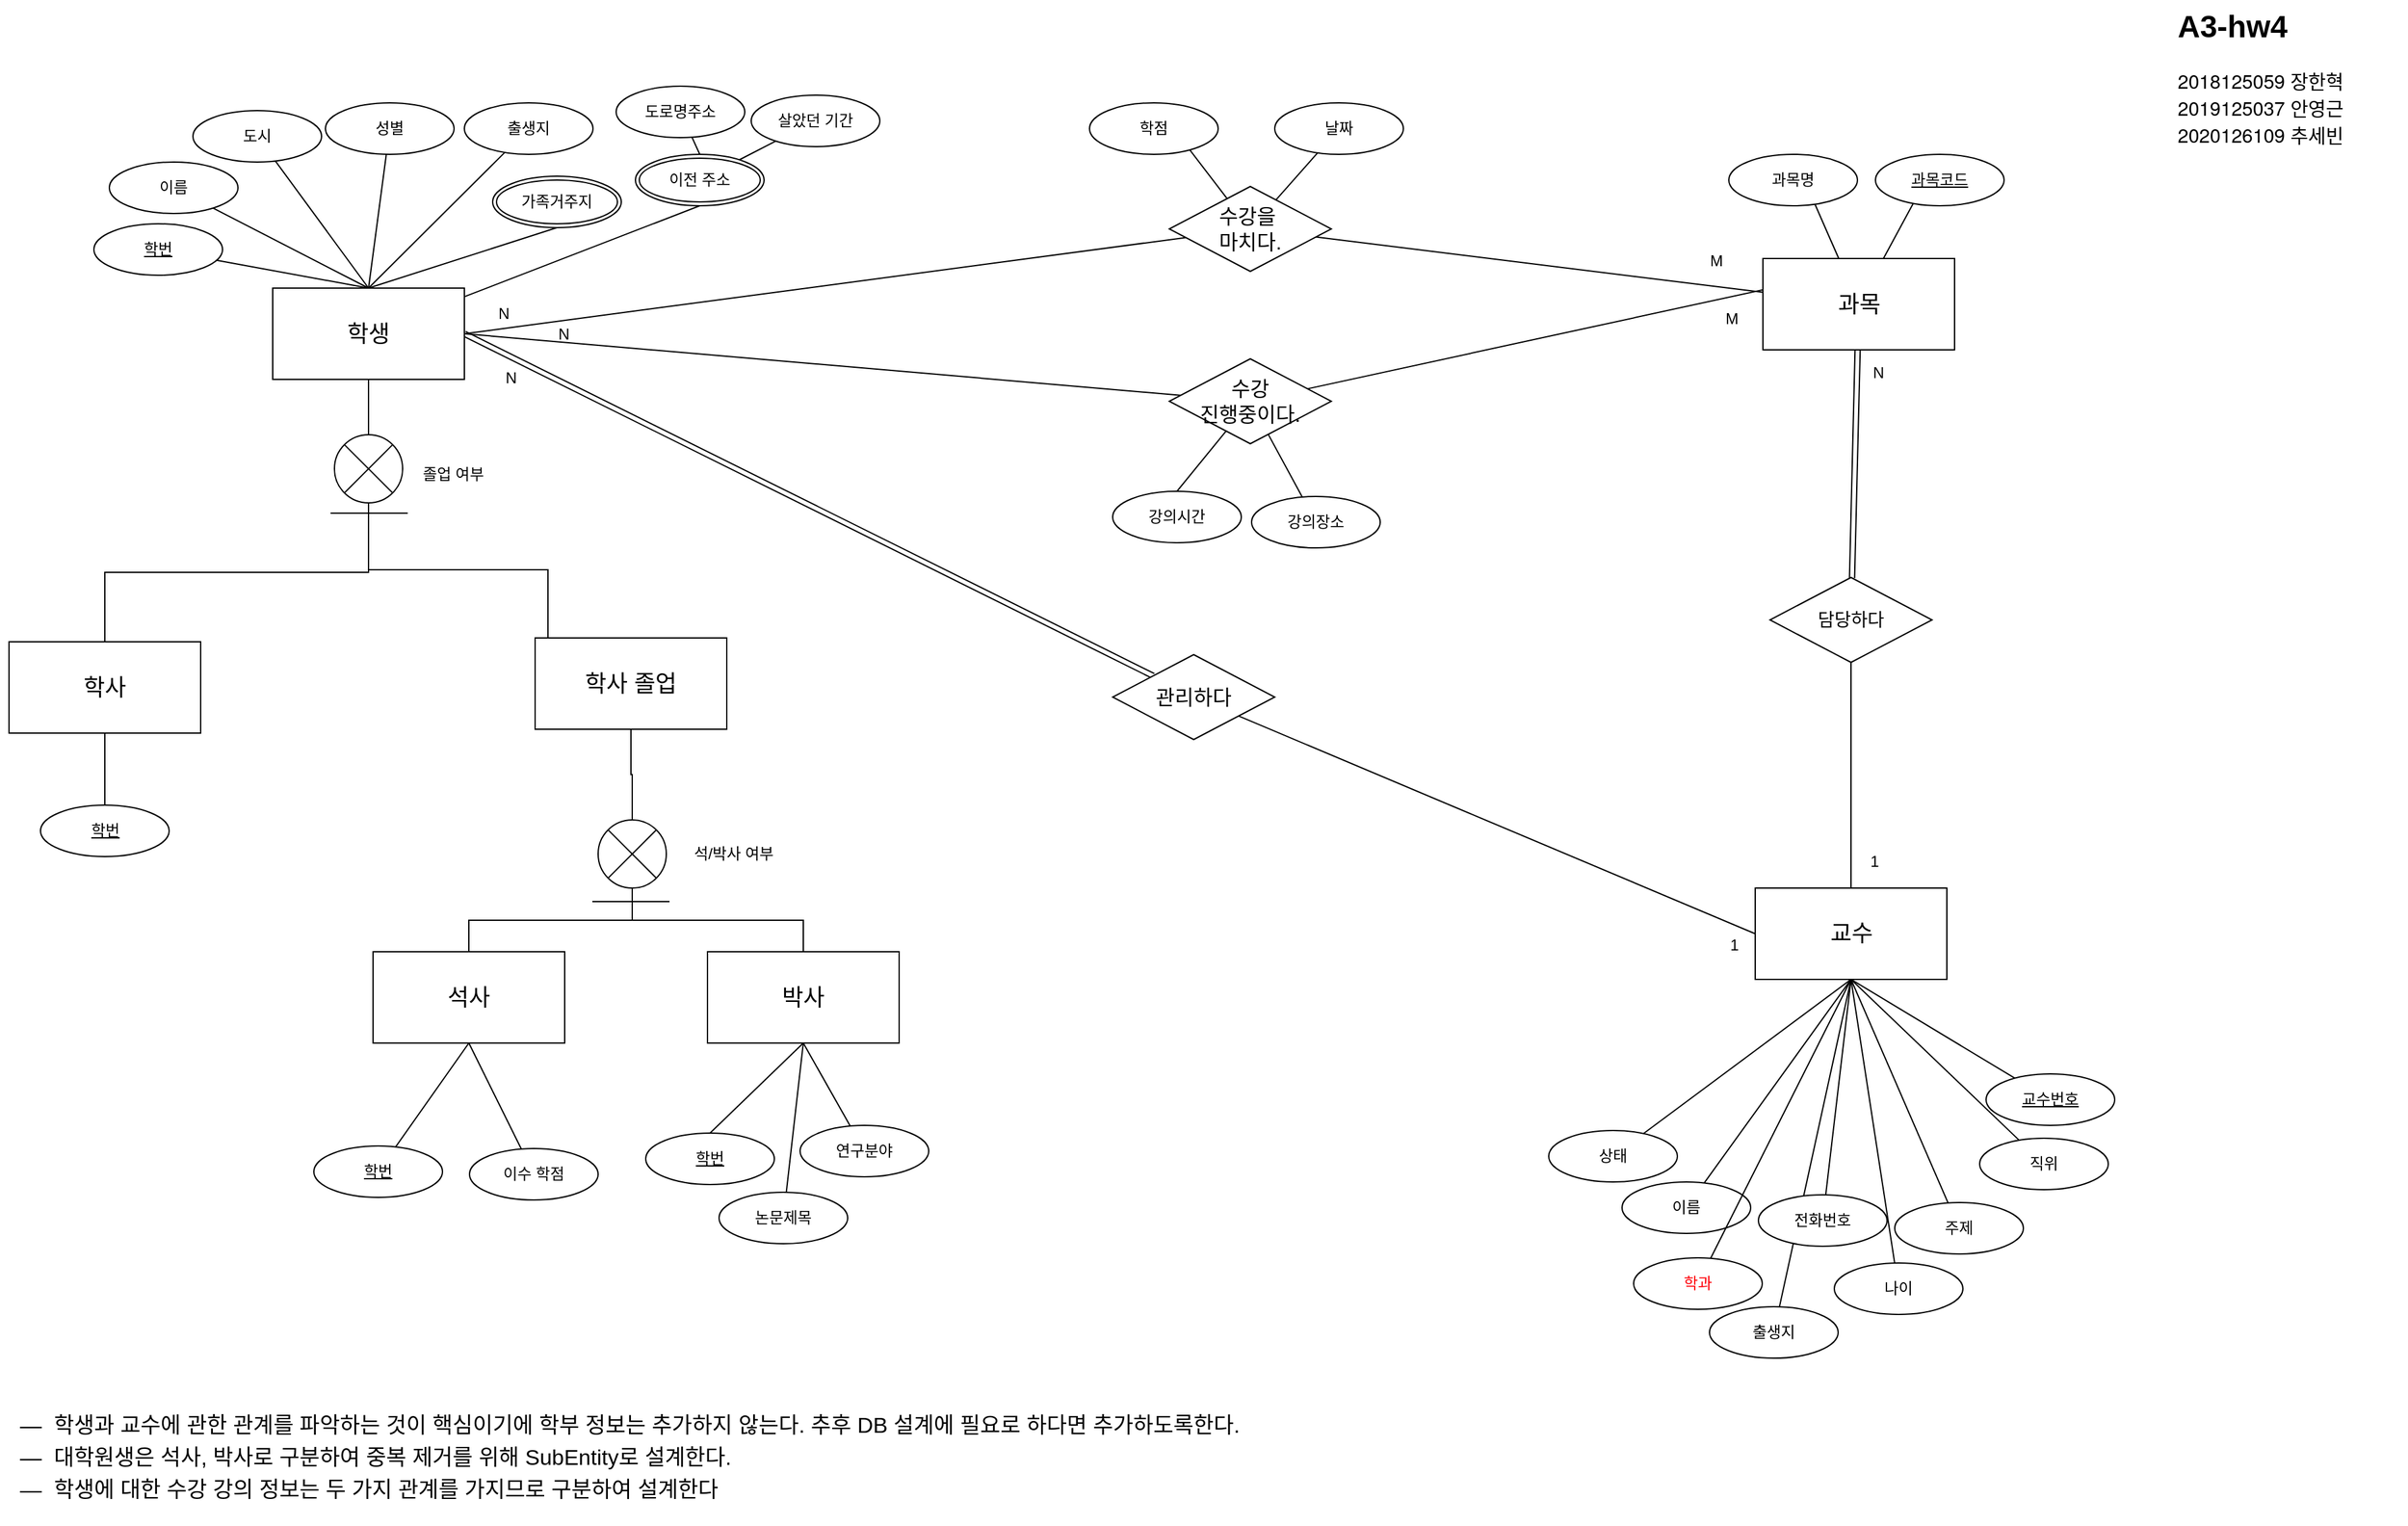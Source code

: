 <mxfile version="24.2.2" type="github">
  <diagram name="페이지-1" id="7VR-YZdjgw9keZSOpcH8">
    <mxGraphModel dx="2606" dy="1954" grid="0" gridSize="10" guides="1" tooltips="1" connect="1" arrows="1" fold="1" page="1" pageScale="1" pageWidth="1920" pageHeight="1200" math="0" shadow="0">
      <root>
        <mxCell id="0" />
        <mxCell id="1" parent="0" />
        <mxCell id="dzRAiHNFtbagDPupk4Ih-3" style="rounded=0;orthogonalLoop=1;jettySize=auto;html=1;endArrow=none;endFill=0;" parent="1" source="dzRAiHNFtbagDPupk4Ih-1" target="dzRAiHNFtbagDPupk4Ih-2" edge="1">
          <mxGeometry relative="1" as="geometry" />
        </mxCell>
        <mxCell id="WuKkELYWbVebZwCjvSoB-17" style="rounded=0;orthogonalLoop=1;jettySize=auto;html=1;entryX=0;entryY=0;entryDx=0;entryDy=0;endArrow=none;endFill=0;shape=link;exitX=1;exitY=0.5;exitDx=0;exitDy=0;" edge="1" parent="1" source="dzRAiHNFtbagDPupk4Ih-1" target="dzRAiHNFtbagDPupk4Ih-75">
          <mxGeometry relative="1" as="geometry" />
        </mxCell>
        <mxCell id="dzRAiHNFtbagDPupk4Ih-1" value="&lt;font style=&quot;font-size: 18px;&quot;&gt;학생&lt;/font&gt;" style="whiteSpace=wrap;html=1;align=center;" parent="1" vertex="1">
          <mxGeometry x="243" y="242" width="149" height="71" as="geometry" />
        </mxCell>
        <mxCell id="dzRAiHNFtbagDPupk4Ih-9" style="edgeStyle=elbowEdgeStyle;rounded=0;orthogonalLoop=1;jettySize=auto;html=1;elbow=vertical;endArrow=none;endFill=0;" parent="1" source="dzRAiHNFtbagDPupk4Ih-2" target="dzRAiHNFtbagDPupk4Ih-7" edge="1">
          <mxGeometry relative="1" as="geometry" />
        </mxCell>
        <mxCell id="dzRAiHNFtbagDPupk4Ih-10" style="edgeStyle=elbowEdgeStyle;rounded=0;orthogonalLoop=1;jettySize=auto;html=1;elbow=vertical;endArrow=none;endFill=0;" parent="1" source="dzRAiHNFtbagDPupk4Ih-2" target="dzRAiHNFtbagDPupk4Ih-6" edge="1">
          <mxGeometry relative="1" as="geometry">
            <Array as="points">
              <mxPoint x="457" y="461" />
            </Array>
          </mxGeometry>
        </mxCell>
        <mxCell id="dzRAiHNFtbagDPupk4Ih-2" value="" style="shape=sumEllipse;perimeter=ellipsePerimeter;whiteSpace=wrap;html=1;backgroundOutline=1;" parent="1" vertex="1">
          <mxGeometry x="291" y="356" width="53" height="53" as="geometry" />
        </mxCell>
        <mxCell id="dzRAiHNFtbagDPupk4Ih-52" style="edgeStyle=orthogonalEdgeStyle;rounded=0;orthogonalLoop=1;jettySize=auto;html=1;endArrow=none;endFill=0;" parent="1" source="dzRAiHNFtbagDPupk4Ih-6" target="dzRAiHNFtbagDPupk4Ih-51" edge="1">
          <mxGeometry relative="1" as="geometry" />
        </mxCell>
        <mxCell id="dzRAiHNFtbagDPupk4Ih-6" value="&lt;font style=&quot;font-size: 18px;&quot;&gt;학사 졸업&lt;/font&gt;" style="whiteSpace=wrap;html=1;align=center;" parent="1" vertex="1">
          <mxGeometry x="447" y="514" width="149" height="71" as="geometry" />
        </mxCell>
        <mxCell id="dzRAiHNFtbagDPupk4Ih-18" style="rounded=0;orthogonalLoop=1;jettySize=auto;html=1;endArrow=none;endFill=0;exitX=1;exitY=0.5;exitDx=0;exitDy=0;" parent="1" source="dzRAiHNFtbagDPupk4Ih-1" target="dzRAiHNFtbagDPupk4Ih-11" edge="1">
          <mxGeometry relative="1" as="geometry">
            <mxPoint x="394" y="278" as="sourcePoint" />
          </mxGeometry>
        </mxCell>
        <mxCell id="dzRAiHNFtbagDPupk4Ih-19" style="rounded=0;orthogonalLoop=1;jettySize=auto;html=1;endArrow=none;endFill=0;exitX=1;exitY=0.5;exitDx=0;exitDy=0;" parent="1" source="dzRAiHNFtbagDPupk4Ih-1" target="dzRAiHNFtbagDPupk4Ih-16" edge="1">
          <mxGeometry relative="1" as="geometry" />
        </mxCell>
        <mxCell id="dzRAiHNFtbagDPupk4Ih-7" value="&lt;font style=&quot;font-size: 18px;&quot;&gt;학사&lt;/font&gt;" style="whiteSpace=wrap;html=1;align=center;" parent="1" vertex="1">
          <mxGeometry x="38" y="517" width="149" height="71" as="geometry" />
        </mxCell>
        <mxCell id="dzRAiHNFtbagDPupk4Ih-21" style="rounded=0;orthogonalLoop=1;jettySize=auto;html=1;endArrow=none;endFill=0;" parent="1" source="dzRAiHNFtbagDPupk4Ih-11" target="dzRAiHNFtbagDPupk4Ih-20" edge="1">
          <mxGeometry relative="1" as="geometry" />
        </mxCell>
        <mxCell id="dzRAiHNFtbagDPupk4Ih-37" style="rounded=0;orthogonalLoop=1;jettySize=auto;html=1;entryX=0.5;entryY=0;entryDx=0;entryDy=0;endArrow=none;endFill=0;" parent="1" source="dzRAiHNFtbagDPupk4Ih-11" target="dzRAiHNFtbagDPupk4Ih-34" edge="1">
          <mxGeometry relative="1" as="geometry" />
        </mxCell>
        <mxCell id="dzRAiHNFtbagDPupk4Ih-39" style="rounded=0;orthogonalLoop=1;jettySize=auto;html=1;endArrow=none;endFill=0;" parent="1" source="dzRAiHNFtbagDPupk4Ih-11" target="dzRAiHNFtbagDPupk4Ih-38" edge="1">
          <mxGeometry relative="1" as="geometry" />
        </mxCell>
        <mxCell id="dzRAiHNFtbagDPupk4Ih-11" value="&lt;font style=&quot;font-size: 16px;&quot;&gt;수강을&amp;nbsp;&lt;/font&gt;&lt;div style=&quot;font-size: 16px;&quot;&gt;&lt;font style=&quot;font-size: 16px;&quot;&gt;마치다.&lt;/font&gt;&lt;/div&gt;" style="shape=rhombus;perimeter=rhombusPerimeter;whiteSpace=wrap;html=1;align=center;" parent="1" vertex="1">
          <mxGeometry x="940" y="163" width="126" height="66" as="geometry" />
        </mxCell>
        <mxCell id="dzRAiHNFtbagDPupk4Ih-48" style="rounded=0;orthogonalLoop=1;jettySize=auto;html=1;endArrow=none;endFill=0;exitX=0.5;exitY=1;exitDx=0;exitDy=0;" parent="1" source="dzRAiHNFtbagDPupk4Ih-12" target="dzRAiHNFtbagDPupk4Ih-44" edge="1">
          <mxGeometry relative="1" as="geometry" />
        </mxCell>
        <mxCell id="dzRAiHNFtbagDPupk4Ih-12" value="&lt;font style=&quot;font-size: 18px;&quot;&gt;석사&lt;/font&gt;" style="whiteSpace=wrap;html=1;align=center;" parent="1" vertex="1">
          <mxGeometry x="321" y="758" width="149" height="71" as="geometry" />
        </mxCell>
        <mxCell id="dzRAiHNFtbagDPupk4Ih-49" style="rounded=0;orthogonalLoop=1;jettySize=auto;html=1;entryX=0.5;entryY=0;entryDx=0;entryDy=0;endArrow=none;endFill=0;exitX=0.5;exitY=1;exitDx=0;exitDy=0;" parent="1" source="dzRAiHNFtbagDPupk4Ih-13" target="dzRAiHNFtbagDPupk4Ih-43" edge="1">
          <mxGeometry relative="1" as="geometry" />
        </mxCell>
        <mxCell id="dzRAiHNFtbagDPupk4Ih-13" value="&lt;font style=&quot;font-size: 18px;&quot;&gt;박사&lt;/font&gt;" style="whiteSpace=wrap;html=1;align=center;" parent="1" vertex="1">
          <mxGeometry x="581" y="758" width="149" height="71" as="geometry" />
        </mxCell>
        <mxCell id="dzRAiHNFtbagDPupk4Ih-23" style="rounded=0;orthogonalLoop=1;jettySize=auto;html=1;entryX=0.75;entryY=0;entryDx=0;entryDy=0;endArrow=none;endFill=0;" parent="1" source="dzRAiHNFtbagDPupk4Ih-16" target="dzRAiHNFtbagDPupk4Ih-20" edge="1">
          <mxGeometry relative="1" as="geometry" />
        </mxCell>
        <mxCell id="dzRAiHNFtbagDPupk4Ih-29" style="rounded=0;orthogonalLoop=1;jettySize=auto;html=1;entryX=0.5;entryY=0;entryDx=0;entryDy=0;endArrow=none;endFill=0;" parent="1" source="dzRAiHNFtbagDPupk4Ih-16" target="dzRAiHNFtbagDPupk4Ih-28" edge="1">
          <mxGeometry relative="1" as="geometry" />
        </mxCell>
        <mxCell id="dzRAiHNFtbagDPupk4Ih-32" style="rounded=0;orthogonalLoop=1;jettySize=auto;html=1;endArrow=none;endFill=0;" parent="1" source="dzRAiHNFtbagDPupk4Ih-16" target="dzRAiHNFtbagDPupk4Ih-30" edge="1">
          <mxGeometry relative="1" as="geometry" />
        </mxCell>
        <mxCell id="dzRAiHNFtbagDPupk4Ih-16" value="&lt;span style=&quot;font-size: 16px;&quot;&gt;수강&lt;/span&gt;&lt;div&gt;&lt;span style=&quot;font-size: 16px;&quot;&gt;진행중이다.&lt;/span&gt;&lt;/div&gt;" style="shape=rhombus;perimeter=rhombusPerimeter;whiteSpace=wrap;html=1;align=center;" parent="1" vertex="1">
          <mxGeometry x="940" y="297" width="126" height="66" as="geometry" />
        </mxCell>
        <mxCell id="dzRAiHNFtbagDPupk4Ih-40" style="rounded=0;orthogonalLoop=1;jettySize=auto;html=1;endArrow=none;endFill=0;entryX=0.5;entryY=0;entryDx=0;entryDy=0;" parent="1" source="dzRAiHNFtbagDPupk4Ih-20" target="dzRAiHNFtbagDPupk4Ih-33" edge="1">
          <mxGeometry relative="1" as="geometry">
            <mxPoint x="1243.898" y="385.788" as="targetPoint" />
          </mxGeometry>
        </mxCell>
        <mxCell id="dzRAiHNFtbagDPupk4Ih-41" style="rounded=0;orthogonalLoop=1;jettySize=auto;html=1;endArrow=none;endFill=0;entryX=0.5;entryY=0;entryDx=0;entryDy=0;" parent="1" source="dzRAiHNFtbagDPupk4Ih-20" target="dzRAiHNFtbagDPupk4Ih-35" edge="1">
          <mxGeometry relative="1" as="geometry">
            <mxPoint x="1332" y="385" as="targetPoint" />
          </mxGeometry>
        </mxCell>
        <mxCell id="dzRAiHNFtbagDPupk4Ih-72" style="rounded=0;orthogonalLoop=1;jettySize=auto;html=1;endArrow=none;endFill=0;shape=link;" parent="1" source="dzRAiHNFtbagDPupk4Ih-20" target="dzRAiHNFtbagDPupk4Ih-70" edge="1">
          <mxGeometry relative="1" as="geometry" />
        </mxCell>
        <mxCell id="dzRAiHNFtbagDPupk4Ih-20" value="&lt;span style=&quot;font-size: 18px;&quot;&gt;과목&lt;/span&gt;" style="whiteSpace=wrap;html=1;align=center;" parent="1" vertex="1">
          <mxGeometry x="1401.5" y="219" width="149" height="71" as="geometry" />
        </mxCell>
        <mxCell id="dzRAiHNFtbagDPupk4Ih-28" value="강의시간" style="ellipse;whiteSpace=wrap;html=1;align=center;" parent="1" vertex="1">
          <mxGeometry x="896" y="400" width="100" height="40" as="geometry" />
        </mxCell>
        <mxCell id="dzRAiHNFtbagDPupk4Ih-30" value="강의장소" style="ellipse;whiteSpace=wrap;html=1;align=center;" parent="1" vertex="1">
          <mxGeometry x="1004" y="404" width="100" height="40" as="geometry" />
        </mxCell>
        <mxCell id="dzRAiHNFtbagDPupk4Ih-33" value="과목명" style="ellipse;whiteSpace=wrap;html=1;align=center;" parent="1" vertex="1">
          <mxGeometry x="1375" y="138" width="100" height="40" as="geometry" />
        </mxCell>
        <mxCell id="dzRAiHNFtbagDPupk4Ih-34" value="학점" style="ellipse;whiteSpace=wrap;html=1;align=center;" parent="1" vertex="1">
          <mxGeometry x="878" y="98" width="100" height="40" as="geometry" />
        </mxCell>
        <mxCell id="dzRAiHNFtbagDPupk4Ih-35" value="&lt;u&gt;과목코드&lt;/u&gt;" style="ellipse;whiteSpace=wrap;html=1;align=center;" parent="1" vertex="1">
          <mxGeometry x="1489" y="138" width="100" height="40" as="geometry" />
        </mxCell>
        <mxCell id="dzRAiHNFtbagDPupk4Ih-38" value="날짜" style="ellipse;whiteSpace=wrap;html=1;align=center;" parent="1" vertex="1">
          <mxGeometry x="1022" y="98" width="100" height="40" as="geometry" />
        </mxCell>
        <mxCell id="dzRAiHNFtbagDPupk4Ih-45" style="rounded=0;orthogonalLoop=1;jettySize=auto;html=1;endArrow=none;endFill=0;entryX=0.5;entryY=0;entryDx=0;entryDy=0;" parent="1" source="dzRAiHNFtbagDPupk4Ih-42" target="dzRAiHNFtbagDPupk4Ih-1" edge="1">
          <mxGeometry relative="1" as="geometry" />
        </mxCell>
        <mxCell id="dzRAiHNFtbagDPupk4Ih-42" value="&lt;u&gt;학번&lt;/u&gt;" style="ellipse;whiteSpace=wrap;html=1;align=center;" parent="1" vertex="1">
          <mxGeometry x="104" y="192" width="100" height="40" as="geometry" />
        </mxCell>
        <mxCell id="dzRAiHNFtbagDPupk4Ih-43" value="&lt;u&gt;학번&lt;/u&gt;" style="ellipse;whiteSpace=wrap;html=1;align=center;" parent="1" vertex="1">
          <mxGeometry x="533" y="899" width="100" height="40" as="geometry" />
        </mxCell>
        <mxCell id="dzRAiHNFtbagDPupk4Ih-44" value="&lt;u&gt;학번&lt;/u&gt;" style="ellipse;whiteSpace=wrap;html=1;align=center;" parent="1" vertex="1">
          <mxGeometry x="275" y="909" width="100" height="40" as="geometry" />
        </mxCell>
        <mxCell id="dzRAiHNFtbagDPupk4Ih-47" style="edgeStyle=orthogonalEdgeStyle;rounded=0;orthogonalLoop=1;jettySize=auto;html=1;endArrow=none;endFill=0;" parent="1" source="dzRAiHNFtbagDPupk4Ih-46" target="dzRAiHNFtbagDPupk4Ih-7" edge="1">
          <mxGeometry relative="1" as="geometry" />
        </mxCell>
        <mxCell id="dzRAiHNFtbagDPupk4Ih-46" value="&lt;u&gt;학번&lt;/u&gt;" style="ellipse;whiteSpace=wrap;html=1;align=center;" parent="1" vertex="1">
          <mxGeometry x="62.5" y="644" width="100" height="40" as="geometry" />
        </mxCell>
        <mxCell id="dzRAiHNFtbagDPupk4Ih-50" value="졸업 여부" style="text;html=1;align=center;verticalAlign=middle;resizable=0;points=[];autosize=1;strokeColor=none;fillColor=none;" parent="1" vertex="1">
          <mxGeometry x="351" y="374" width="63" height="26" as="geometry" />
        </mxCell>
        <mxCell id="dzRAiHNFtbagDPupk4Ih-53" style="edgeStyle=elbowEdgeStyle;rounded=0;orthogonalLoop=1;jettySize=auto;html=1;elbow=vertical;endArrow=none;endFill=0;" parent="1" source="dzRAiHNFtbagDPupk4Ih-51" target="dzRAiHNFtbagDPupk4Ih-12" edge="1">
          <mxGeometry relative="1" as="geometry" />
        </mxCell>
        <mxCell id="dzRAiHNFtbagDPupk4Ih-54" style="edgeStyle=elbowEdgeStyle;rounded=0;orthogonalLoop=1;jettySize=auto;html=1;elbow=vertical;endArrow=none;endFill=0;" parent="1" source="dzRAiHNFtbagDPupk4Ih-51" target="dzRAiHNFtbagDPupk4Ih-13" edge="1">
          <mxGeometry relative="1" as="geometry" />
        </mxCell>
        <mxCell id="dzRAiHNFtbagDPupk4Ih-51" value="" style="shape=sumEllipse;perimeter=ellipsePerimeter;whiteSpace=wrap;html=1;backgroundOutline=1;" parent="1" vertex="1">
          <mxGeometry x="496" y="655.5" width="53" height="53" as="geometry" />
        </mxCell>
        <mxCell id="dzRAiHNFtbagDPupk4Ih-59" style="rounded=0;orthogonalLoop=1;jettySize=auto;html=1;endArrow=none;endFill=0;entryX=0.5;entryY=0;entryDx=0;entryDy=0;" parent="1" source="dzRAiHNFtbagDPupk4Ih-55" target="dzRAiHNFtbagDPupk4Ih-1" edge="1">
          <mxGeometry relative="1" as="geometry" />
        </mxCell>
        <mxCell id="dzRAiHNFtbagDPupk4Ih-55" value="이름" style="ellipse;whiteSpace=wrap;html=1;align=center;" parent="1" vertex="1">
          <mxGeometry x="116" y="144" width="100" height="40" as="geometry" />
        </mxCell>
        <mxCell id="dzRAiHNFtbagDPupk4Ih-62" style="rounded=0;orthogonalLoop=1;jettySize=auto;html=1;endArrow=none;endFill=0;entryX=0.5;entryY=0;entryDx=0;entryDy=0;" parent="1" source="dzRAiHNFtbagDPupk4Ih-56" target="dzRAiHNFtbagDPupk4Ih-1" edge="1">
          <mxGeometry relative="1" as="geometry" />
        </mxCell>
        <mxCell id="dzRAiHNFtbagDPupk4Ih-56" value="성별" style="ellipse;whiteSpace=wrap;html=1;align=center;" parent="1" vertex="1">
          <mxGeometry x="284" y="98" width="100" height="40" as="geometry" />
        </mxCell>
        <mxCell id="dzRAiHNFtbagDPupk4Ih-60" style="rounded=0;orthogonalLoop=1;jettySize=auto;html=1;endArrow=none;endFill=0;entryX=0.5;entryY=0;entryDx=0;entryDy=0;" parent="1" source="dzRAiHNFtbagDPupk4Ih-57" target="dzRAiHNFtbagDPupk4Ih-1" edge="1">
          <mxGeometry relative="1" as="geometry" />
        </mxCell>
        <mxCell id="dzRAiHNFtbagDPupk4Ih-57" value="도시" style="ellipse;whiteSpace=wrap;html=1;align=center;" parent="1" vertex="1">
          <mxGeometry x="181" y="104" width="100" height="40" as="geometry" />
        </mxCell>
        <mxCell id="dzRAiHNFtbagDPupk4Ih-65" style="rounded=0;orthogonalLoop=1;jettySize=auto;html=1;endArrow=none;endFill=0;entryX=0.5;entryY=0;entryDx=0;entryDy=0;" parent="1" source="dzRAiHNFtbagDPupk4Ih-58" target="dzRAiHNFtbagDPupk4Ih-1" edge="1">
          <mxGeometry relative="1" as="geometry" />
        </mxCell>
        <mxCell id="dzRAiHNFtbagDPupk4Ih-58" value="출생지" style="ellipse;whiteSpace=wrap;html=1;align=center;" parent="1" vertex="1">
          <mxGeometry x="392" y="98" width="100" height="40" as="geometry" />
        </mxCell>
        <mxCell id="dzRAiHNFtbagDPupk4Ih-66" style="rounded=0;orthogonalLoop=1;jettySize=auto;html=1;endArrow=none;endFill=0;entryX=0.5;entryY=0;entryDx=0;entryDy=0;exitX=0.5;exitY=1;exitDx=0;exitDy=0;" parent="1" source="dzRAiHNFtbagDPupk4Ih-114" target="dzRAiHNFtbagDPupk4Ih-1" edge="1">
          <mxGeometry relative="1" as="geometry">
            <mxPoint x="431.949" y="187.351" as="sourcePoint" />
          </mxGeometry>
        </mxCell>
        <mxCell id="dzRAiHNFtbagDPupk4Ih-84" style="rounded=0;orthogonalLoop=1;jettySize=auto;html=1;endArrow=none;endFill=0;exitX=0.5;exitY=1;exitDx=0;exitDy=0;" parent="1" source="dzRAiHNFtbagDPupk4Ih-113" target="dzRAiHNFtbagDPupk4Ih-1" edge="1">
          <mxGeometry relative="1" as="geometry">
            <mxPoint x="554.832" y="180.217" as="sourcePoint" />
          </mxGeometry>
        </mxCell>
        <mxCell id="WuKkELYWbVebZwCjvSoB-20" style="rounded=0;orthogonalLoop=1;jettySize=auto;html=1;exitX=0.5;exitY=1;exitDx=0;exitDy=0;endArrow=none;endFill=0;" edge="1" parent="1" source="dzRAiHNFtbagDPupk4Ih-69" target="WuKkELYWbVebZwCjvSoB-19">
          <mxGeometry relative="1" as="geometry" />
        </mxCell>
        <mxCell id="dzRAiHNFtbagDPupk4Ih-69" value="&lt;font style=&quot;font-size: 18px;&quot;&gt;교수&lt;/font&gt;" style="whiteSpace=wrap;html=1;align=center;" parent="1" vertex="1">
          <mxGeometry x="1395.5" y="708.5" width="149" height="71" as="geometry" />
        </mxCell>
        <mxCell id="WuKkELYWbVebZwCjvSoB-21" style="edgeStyle=orthogonalEdgeStyle;rounded=0;orthogonalLoop=1;jettySize=auto;html=1;endArrow=none;endFill=0;" edge="1" parent="1" source="dzRAiHNFtbagDPupk4Ih-70" target="dzRAiHNFtbagDPupk4Ih-69">
          <mxGeometry relative="1" as="geometry" />
        </mxCell>
        <mxCell id="dzRAiHNFtbagDPupk4Ih-70" value="&lt;font style=&quot;font-size: 14px;&quot;&gt;담당하다&lt;/font&gt;" style="shape=rhombus;perimeter=rhombusPerimeter;whiteSpace=wrap;html=1;align=center;" parent="1" vertex="1">
          <mxGeometry x="1407" y="467" width="126" height="66" as="geometry" />
        </mxCell>
        <mxCell id="WuKkELYWbVebZwCjvSoB-18" style="rounded=0;orthogonalLoop=1;jettySize=auto;html=1;entryX=0;entryY=0.5;entryDx=0;entryDy=0;endArrow=none;endFill=0;" edge="1" parent="1" source="dzRAiHNFtbagDPupk4Ih-75" target="dzRAiHNFtbagDPupk4Ih-69">
          <mxGeometry relative="1" as="geometry" />
        </mxCell>
        <mxCell id="dzRAiHNFtbagDPupk4Ih-75" value="&lt;span style=&quot;font-size: 16px;&quot;&gt;관리하다&lt;/span&gt;" style="shape=rhombus;perimeter=rhombusPerimeter;whiteSpace=wrap;html=1;align=center;" parent="1" vertex="1">
          <mxGeometry x="896" y="527" width="126" height="66" as="geometry" />
        </mxCell>
        <mxCell id="dzRAiHNFtbagDPupk4Ih-78" value="1" style="text;html=1;align=center;verticalAlign=middle;resizable=0;points=[];autosize=1;strokeColor=none;fillColor=none;" parent="1" vertex="1">
          <mxGeometry x="1475" y="675" width="25" height="26" as="geometry" />
        </mxCell>
        <mxCell id="dzRAiHNFtbagDPupk4Ih-89" style="rounded=0;orthogonalLoop=1;jettySize=auto;html=1;entryX=0.5;entryY=1;entryDx=0;entryDy=0;endArrow=none;endFill=0;" parent="1" source="dzRAiHNFtbagDPupk4Ih-85" target="dzRAiHNFtbagDPupk4Ih-13" edge="1">
          <mxGeometry relative="1" as="geometry" />
        </mxCell>
        <mxCell id="dzRAiHNFtbagDPupk4Ih-85" value="논문제목" style="ellipse;whiteSpace=wrap;html=1;align=center;" parent="1" vertex="1">
          <mxGeometry x="590" y="945" width="100" height="40" as="geometry" />
        </mxCell>
        <mxCell id="dzRAiHNFtbagDPupk4Ih-88" style="rounded=0;orthogonalLoop=1;jettySize=auto;html=1;entryX=0.5;entryY=1;entryDx=0;entryDy=0;endArrow=none;endFill=0;" parent="1" source="dzRAiHNFtbagDPupk4Ih-86" target="dzRAiHNFtbagDPupk4Ih-13" edge="1">
          <mxGeometry relative="1" as="geometry" />
        </mxCell>
        <mxCell id="dzRAiHNFtbagDPupk4Ih-86" value="연구분야" style="ellipse;whiteSpace=wrap;html=1;align=center;" parent="1" vertex="1">
          <mxGeometry x="653" y="893" width="100" height="40" as="geometry" />
        </mxCell>
        <mxCell id="dzRAiHNFtbagDPupk4Ih-94" style="rounded=0;orthogonalLoop=1;jettySize=auto;html=1;entryX=0.5;entryY=1;entryDx=0;entryDy=0;endArrow=none;endFill=0;" parent="1" source="dzRAiHNFtbagDPupk4Ih-91" target="dzRAiHNFtbagDPupk4Ih-69" edge="1">
          <mxGeometry relative="1" as="geometry" />
        </mxCell>
        <mxCell id="dzRAiHNFtbagDPupk4Ih-91" value="이름&lt;span style=&quot;color: rgba(0, 0, 0, 0); font-family: monospace; font-size: 0px; text-align: start; text-wrap: nowrap;&quot;&gt;%3CmxGraphModel%3E%3Croot%3E%3CmxCell%20id%3D%220%22%2F%3E%3CmxCell%20id%3D%221%22%20parent%3D%220%22%2F%3E%3CmxCell%20id%3D%222%22%20value%3D%22%EB%85%BC%EB%AC%B8%EC%A0%9C%EB%AA%A9%22%20style%3D%22ellipse%3BwhiteSpace%3Dwrap%3Bhtml%3D1%3Balign%3Dcenter%3B%22%20vertex%3D%221%22%20parent%3D%221%22%3E%3CmxGeometry%20x%3D%221429%22%20y%3D%22700%22%20width%3D%22100%22%20height%3D%2240%22%20as%3D%22geometry%22%2F%3E%3C%2FmxCell%3E%3C%2Froot%3E%3C%2FmxGraphModel%3E&lt;/span&gt;" style="ellipse;whiteSpace=wrap;html=1;align=center;" parent="1" vertex="1">
          <mxGeometry x="1292" y="937" width="100" height="40" as="geometry" />
        </mxCell>
        <mxCell id="dzRAiHNFtbagDPupk4Ih-96" style="rounded=0;orthogonalLoop=1;jettySize=auto;html=1;entryX=0.5;entryY=1;entryDx=0;entryDy=0;endArrow=none;endFill=0;" parent="1" source="dzRAiHNFtbagDPupk4Ih-92" target="dzRAiHNFtbagDPupk4Ih-69" edge="1">
          <mxGeometry relative="1" as="geometry" />
        </mxCell>
        <mxCell id="dzRAiHNFtbagDPupk4Ih-92" value="나이" style="ellipse;whiteSpace=wrap;html=1;align=center;" parent="1" vertex="1">
          <mxGeometry x="1457" y="1000" width="100" height="40" as="geometry" />
        </mxCell>
        <mxCell id="dzRAiHNFtbagDPupk4Ih-95" style="rounded=0;orthogonalLoop=1;jettySize=auto;html=1;entryX=0.5;entryY=1;entryDx=0;entryDy=0;endArrow=none;endFill=0;" parent="1" source="dzRAiHNFtbagDPupk4Ih-93" target="dzRAiHNFtbagDPupk4Ih-69" edge="1">
          <mxGeometry relative="1" as="geometry" />
        </mxCell>
        <mxCell id="dzRAiHNFtbagDPupk4Ih-93" value="출생지" style="ellipse;whiteSpace=wrap;html=1;align=center;" parent="1" vertex="1">
          <mxGeometry x="1360" y="1034" width="100" height="40" as="geometry" />
        </mxCell>
        <mxCell id="dzRAiHNFtbagDPupk4Ih-102" style="rounded=0;orthogonalLoop=1;jettySize=auto;html=1;endArrow=none;endFill=0;entryX=0.5;entryY=1;entryDx=0;entryDy=0;" parent="1" source="dzRAiHNFtbagDPupk4Ih-97" target="dzRAiHNFtbagDPupk4Ih-69" edge="1">
          <mxGeometry relative="1" as="geometry">
            <mxPoint x="1779" y="367" as="targetPoint" />
          </mxGeometry>
        </mxCell>
        <mxCell id="dzRAiHNFtbagDPupk4Ih-97" value="&lt;font color=&quot;#ff0008&quot;&gt;학과&lt;/font&gt;" style="ellipse;whiteSpace=wrap;html=1;align=center;" parent="1" vertex="1">
          <mxGeometry x="1301" y="996" width="100" height="40" as="geometry" />
        </mxCell>
        <mxCell id="dzRAiHNFtbagDPupk4Ih-103" style="rounded=0;orthogonalLoop=1;jettySize=auto;html=1;entryX=0.5;entryY=1;entryDx=0;entryDy=0;endArrow=none;endFill=0;" parent="1" source="dzRAiHNFtbagDPupk4Ih-98" target="dzRAiHNFtbagDPupk4Ih-69" edge="1">
          <mxGeometry relative="1" as="geometry" />
        </mxCell>
        <mxCell id="dzRAiHNFtbagDPupk4Ih-98" value="전화번호" style="ellipse;whiteSpace=wrap;html=1;align=center;" parent="1" vertex="1">
          <mxGeometry x="1398" y="947" width="100" height="40" as="geometry" />
        </mxCell>
        <mxCell id="dzRAiHNFtbagDPupk4Ih-106" style="rounded=0;orthogonalLoop=1;jettySize=auto;html=1;endArrow=none;endFill=0;entryX=0.5;entryY=1;entryDx=0;entryDy=0;" parent="1" source="dzRAiHNFtbagDPupk4Ih-99" target="dzRAiHNFtbagDPupk4Ih-69" edge="1">
          <mxGeometry relative="1" as="geometry" />
        </mxCell>
        <mxCell id="dzRAiHNFtbagDPupk4Ih-99" value="상태" style="ellipse;whiteSpace=wrap;html=1;align=center;" parent="1" vertex="1">
          <mxGeometry x="1235" y="897" width="100" height="40" as="geometry" />
        </mxCell>
        <mxCell id="dzRAiHNFtbagDPupk4Ih-104" style="rounded=0;orthogonalLoop=1;jettySize=auto;html=1;endArrow=none;endFill=0;entryX=0.5;entryY=1;entryDx=0;entryDy=0;" parent="1" source="dzRAiHNFtbagDPupk4Ih-100" target="dzRAiHNFtbagDPupk4Ih-69" edge="1">
          <mxGeometry relative="1" as="geometry" />
        </mxCell>
        <mxCell id="dzRAiHNFtbagDPupk4Ih-100" value="주제" style="ellipse;whiteSpace=wrap;html=1;align=center;" parent="1" vertex="1">
          <mxGeometry x="1504" y="953" width="100" height="40" as="geometry" />
        </mxCell>
        <mxCell id="dzRAiHNFtbagDPupk4Ih-105" style="rounded=0;orthogonalLoop=1;jettySize=auto;html=1;entryX=0.5;entryY=1;entryDx=0;entryDy=0;endArrow=none;endFill=0;" parent="1" source="dzRAiHNFtbagDPupk4Ih-101" target="dzRAiHNFtbagDPupk4Ih-69" edge="1">
          <mxGeometry relative="1" as="geometry" />
        </mxCell>
        <mxCell id="dzRAiHNFtbagDPupk4Ih-101" value="직위" style="ellipse;whiteSpace=wrap;html=1;align=center;" parent="1" vertex="1">
          <mxGeometry x="1570" y="903" width="100" height="40" as="geometry" />
        </mxCell>
        <mxCell id="dzRAiHNFtbagDPupk4Ih-112" style="rounded=0;orthogonalLoop=1;jettySize=auto;html=1;endArrow=none;endFill=0;" parent="1" source="dzRAiHNFtbagDPupk4Ih-108" target="dzRAiHNFtbagDPupk4Ih-113" edge="1">
          <mxGeometry relative="1" as="geometry" />
        </mxCell>
        <mxCell id="dzRAiHNFtbagDPupk4Ih-108" value="살았던 기간" style="ellipse;whiteSpace=wrap;html=1;align=center;" parent="1" vertex="1">
          <mxGeometry x="615" y="92" width="100" height="40" as="geometry" />
        </mxCell>
        <mxCell id="dzRAiHNFtbagDPupk4Ih-111" style="rounded=0;orthogonalLoop=1;jettySize=auto;html=1;entryX=0.5;entryY=0;entryDx=0;entryDy=0;endArrow=none;endFill=0;" parent="1" source="dzRAiHNFtbagDPupk4Ih-109" target="dzRAiHNFtbagDPupk4Ih-113" edge="1">
          <mxGeometry relative="1" as="geometry" />
        </mxCell>
        <mxCell id="dzRAiHNFtbagDPupk4Ih-109" value="도로명주소" style="ellipse;whiteSpace=wrap;html=1;align=center;" parent="1" vertex="1">
          <mxGeometry x="510" y="85" width="100" height="40" as="geometry" />
        </mxCell>
        <mxCell id="dzRAiHNFtbagDPupk4Ih-113" value="이전 주소" style="ellipse;shape=doubleEllipse;margin=3;whiteSpace=wrap;html=1;align=center;" parent="1" vertex="1">
          <mxGeometry x="525" y="138" width="100" height="40" as="geometry" />
        </mxCell>
        <mxCell id="dzRAiHNFtbagDPupk4Ih-114" value="가족거주지" style="ellipse;shape=doubleEllipse;margin=3;whiteSpace=wrap;html=1;align=center;" parent="1" vertex="1">
          <mxGeometry x="414" y="155" width="100" height="40" as="geometry" />
        </mxCell>
        <mxCell id="WuKkELYWbVebZwCjvSoB-3" value="" style="line;strokeWidth=1;rotatable=0;dashed=0;labelPosition=right;align=left;verticalAlign=middle;spacingTop=0;spacingLeft=6;points=[];portConstraint=eastwest;" vertex="1" parent="1">
          <mxGeometry x="288" y="412" width="60" height="10" as="geometry" />
        </mxCell>
        <mxCell id="WuKkELYWbVebZwCjvSoB-5" value="" style="line;strokeWidth=1;rotatable=0;dashed=0;labelPosition=right;align=left;verticalAlign=middle;spacingTop=0;spacingLeft=6;points=[];portConstraint=eastwest;" vertex="1" parent="1">
          <mxGeometry x="491.5" y="718" width="60" height="2" as="geometry" />
        </mxCell>
        <mxCell id="WuKkELYWbVebZwCjvSoB-6" value="석/박사 여부" style="text;html=1;align=center;verticalAlign=middle;resizable=0;points=[];autosize=1;strokeColor=none;fillColor=none;" vertex="1" parent="1">
          <mxGeometry x="562" y="669" width="77" height="26" as="geometry" />
        </mxCell>
        <mxCell id="WuKkELYWbVebZwCjvSoB-8" style="rounded=0;orthogonalLoop=1;jettySize=auto;html=1;entryX=0.5;entryY=1;entryDx=0;entryDy=0;endArrow=none;endFill=0;" edge="1" parent="1" source="WuKkELYWbVebZwCjvSoB-7" target="dzRAiHNFtbagDPupk4Ih-12">
          <mxGeometry relative="1" as="geometry" />
        </mxCell>
        <mxCell id="WuKkELYWbVebZwCjvSoB-7" value="이수 학점" style="ellipse;whiteSpace=wrap;html=1;align=center;" vertex="1" parent="1">
          <mxGeometry x="396" y="911" width="100" height="40" as="geometry" />
        </mxCell>
        <mxCell id="WuKkELYWbVebZwCjvSoB-19" value="&lt;u&gt;교수번호&lt;/u&gt;" style="ellipse;whiteSpace=wrap;html=1;align=center;" vertex="1" parent="1">
          <mxGeometry x="1575" y="853" width="100" height="40" as="geometry" />
        </mxCell>
        <mxCell id="WuKkELYWbVebZwCjvSoB-22" value="N" style="text;html=1;align=center;verticalAlign=middle;resizable=0;points=[];autosize=1;strokeColor=none;fillColor=none;" vertex="1" parent="1">
          <mxGeometry x="1477" y="295" width="27" height="26" as="geometry" />
        </mxCell>
        <mxCell id="WuKkELYWbVebZwCjvSoB-23" value="M" style="text;html=1;align=center;verticalAlign=middle;resizable=0;points=[];autosize=1;strokeColor=none;fillColor=none;" vertex="1" parent="1">
          <mxGeometry x="1351" y="208" width="28" height="26" as="geometry" />
        </mxCell>
        <mxCell id="WuKkELYWbVebZwCjvSoB-24" value="N&amp;nbsp;" style="text;html=1;align=center;verticalAlign=middle;resizable=0;points=[];autosize=1;strokeColor=none;fillColor=none;" vertex="1" parent="1">
          <mxGeometry x="409" y="249" width="30" height="26" as="geometry" />
        </mxCell>
        <mxCell id="WuKkELYWbVebZwCjvSoB-25" value="N" style="text;html=1;align=center;verticalAlign=middle;resizable=0;points=[];autosize=1;strokeColor=none;fillColor=none;" vertex="1" parent="1">
          <mxGeometry x="455" y="264.5" width="27" height="26" as="geometry" />
        </mxCell>
        <mxCell id="WuKkELYWbVebZwCjvSoB-26" value="M" style="text;html=1;align=center;verticalAlign=middle;resizable=0;points=[];autosize=1;strokeColor=none;fillColor=none;" vertex="1" parent="1">
          <mxGeometry x="1363" y="253" width="28" height="26" as="geometry" />
        </mxCell>
        <mxCell id="WuKkELYWbVebZwCjvSoB-27" value="N" style="text;html=1;align=center;verticalAlign=middle;resizable=0;points=[];autosize=1;strokeColor=none;fillColor=none;" vertex="1" parent="1">
          <mxGeometry x="414" y="299" width="27" height="26" as="geometry" />
        </mxCell>
        <mxCell id="WuKkELYWbVebZwCjvSoB-28" value="1" style="text;html=1;align=center;verticalAlign=middle;resizable=0;points=[];autosize=1;strokeColor=none;fillColor=none;" vertex="1" parent="1">
          <mxGeometry x="1366" y="740" width="25" height="26" as="geometry" />
        </mxCell>
        <mxCell id="WuKkELYWbVebZwCjvSoB-30" value="&lt;ul style=&quot;list-style-type: &amp;quot;—&amp;nbsp;&amp;nbsp;&amp;quot;; font-size: 17px;&quot; class=&quot;ul2&quot;&gt;&lt;li style=&quot;margin: 0px; font-variant-numeric: normal; font-variant-east-asian: normal; font-variant-alternates: normal; font-kerning: auto; font-optical-sizing: auto; font-feature-settings: normal; font-variation-settings: normal; font-variant-position: normal; font-stretch: normal; line-height: normal;&quot; class=&quot;li1&quot;&gt;﻿﻿학생과 교수에 관한 관계를 파악하는 것이 핵심이기에 학부 정보는 추가하지 않는다. 추후 DB 설계에 필요로 하다면 추가하도록한다.&lt;/li&gt;&lt;li style=&quot;margin: 0px; font-variant-numeric: normal; font-variant-east-asian: normal; font-variant-alternates: normal; font-kerning: auto; font-optical-sizing: auto; font-feature-settings: normal; font-variation-settings: normal; font-variant-position: normal; font-stretch: normal; line-height: normal;&quot; class=&quot;li1&quot;&gt;﻿﻿대학원생은 석사, 박사로 구분하여 중복 제거를 위해 SubEntity로 설계한다.&lt;/li&gt;&lt;li style=&quot;margin: 0px; font-variant-numeric: normal; font-variant-east-asian: normal; font-variant-alternates: normal; font-kerning: auto; font-optical-sizing: auto; font-feature-settings: normal; font-variation-settings: normal; font-variant-position: normal; font-stretch: normal; line-height: normal;&quot; class=&quot;li1&quot;&gt;﻿﻿학생에 대한 수강 강의 정보는 두 가지 관계를 가지므로 구분하여 설계한다&lt;/li&gt;&lt;/ul&gt;" style="text;html=1;align=left;verticalAlign=middle;whiteSpace=wrap;rounded=0;" vertex="1" parent="1">
          <mxGeometry x="31" y="1134" width="965" height="30" as="geometry" />
        </mxCell>
        <mxCell id="WuKkELYWbVebZwCjvSoB-31" value="&lt;h1 style=&quot;margin-top: 0px;&quot;&gt;A3-hw4&lt;/h1&gt;&lt;p style=&quot;margin: 0px; font-variant-numeric: normal; font-variant-east-asian: normal; font-variant-alternates: normal; font-kerning: auto; font-optical-sizing: auto; font-feature-settings: normal; font-variation-settings: normal; font-variant-position: normal; font-stretch: normal; line-height: normal; font-family: &amp;quot;Helvetica Neue&amp;quot;; font-size: 15px;&quot; class=&quot;p1&quot;&gt;&lt;font style=&quot;font-size: 15px;&quot;&gt;2018125059 &lt;span style=&quot;font-variant-numeric: normal; font-variant-east-asian: normal; font-variant-alternates: normal; font-kerning: auto; font-optical-sizing: auto; font-feature-settings: normal; font-variation-settings: normal; font-variant-position: normal; font-stretch: normal; line-height: normal; font-family: &amp;quot;Apple SD Gothic Neo&amp;quot;;&quot; class=&quot;s1&quot;&gt;장한혁&lt;/span&gt;&lt;/font&gt;&lt;/p&gt;&lt;p style=&quot;margin: 0px; font-variant-numeric: normal; font-variant-east-asian: normal; font-variant-alternates: normal; font-kerning: auto; font-optical-sizing: auto; font-feature-settings: normal; font-variation-settings: normal; font-variant-position: normal; font-stretch: normal; line-height: normal; font-family: &amp;quot;Helvetica Neue&amp;quot;; font-size: 15px;&quot; class=&quot;p1&quot;&gt;&lt;font style=&quot;font-size: 15px;&quot;&gt;2019125037 &lt;span style=&quot;font-variant-numeric: normal; font-variant-east-asian: normal; font-variant-alternates: normal; font-kerning: auto; font-optical-sizing: auto; font-feature-settings: normal; font-variation-settings: normal; font-variant-position: normal; font-stretch: normal; line-height: normal; font-family: &amp;quot;Apple SD Gothic Neo&amp;quot;;&quot; class=&quot;s1&quot;&gt;안영근&lt;/span&gt;&lt;/font&gt;&lt;/p&gt;&lt;p style=&quot;margin: 0px; font-variant-numeric: normal; font-variant-east-asian: normal; font-variant-alternates: normal; font-kerning: auto; font-optical-sizing: auto; font-feature-settings: normal; font-variation-settings: normal; font-variant-position: normal; font-stretch: normal; line-height: normal; font-family: &amp;quot;Helvetica Neue&amp;quot;; font-size: 15px;&quot; class=&quot;p1&quot;&gt;&lt;font style=&quot;font-size: 15px;&quot;&gt;2020126109 &lt;span style=&quot;font-variant-numeric: normal; font-variant-east-asian: normal; font-variant-alternates: normal; font-kerning: auto; font-optical-sizing: auto; font-feature-settings: normal; font-variation-settings: normal; font-variant-position: normal; font-stretch: normal; line-height: normal; font-family: &amp;quot;Apple SD Gothic Neo&amp;quot;;&quot; class=&quot;s1&quot;&gt;추세빈&lt;/span&gt;&lt;/font&gt;&lt;/p&gt;" style="text;html=1;whiteSpace=wrap;overflow=hidden;rounded=0;" vertex="1" parent="1">
          <mxGeometry x="1722" y="18" width="180" height="120" as="geometry" />
        </mxCell>
      </root>
    </mxGraphModel>
  </diagram>
</mxfile>
